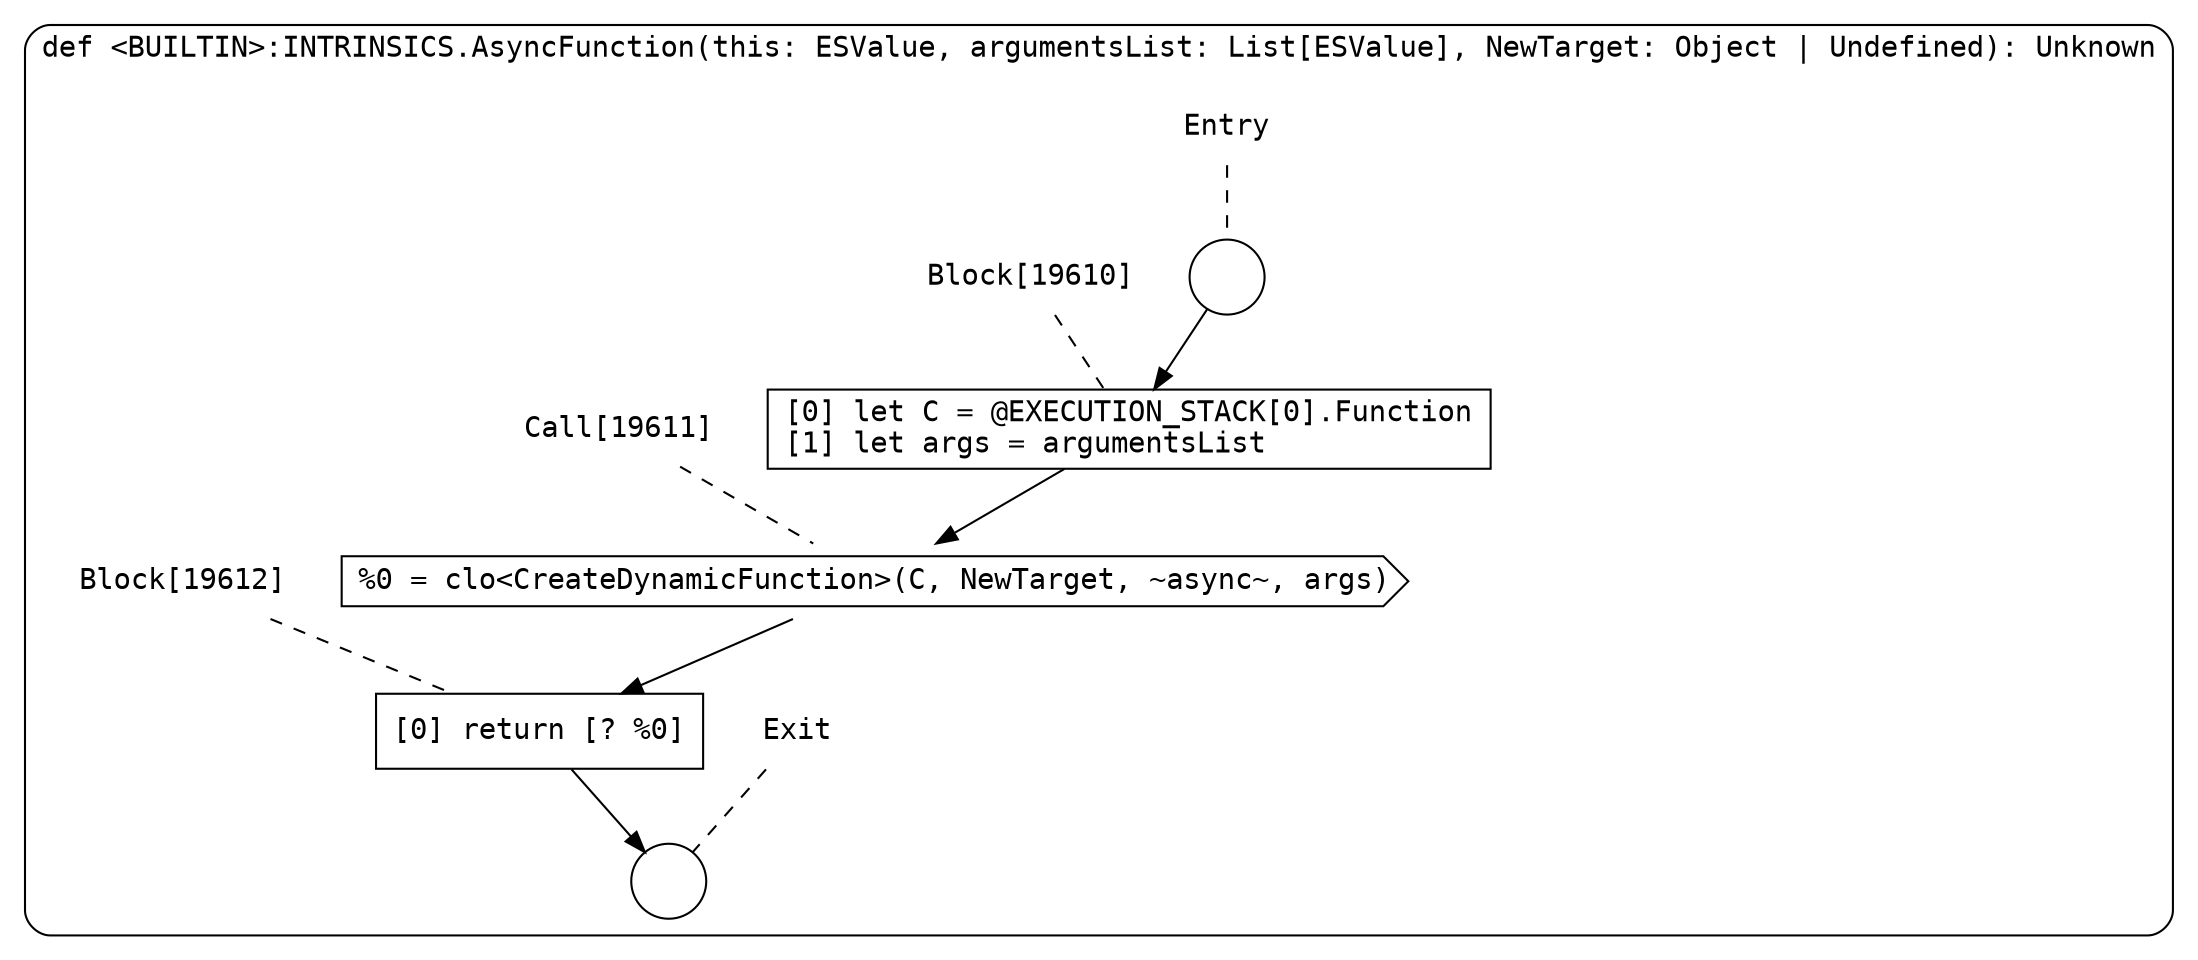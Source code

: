 digraph {
  graph [fontname = "Consolas"]
  node [fontname = "Consolas"]
  edge [fontname = "Consolas"]
  subgraph cluster2641 {
    label = "def <BUILTIN>:INTRINSICS.AsyncFunction(this: ESValue, argumentsList: List[ESValue], NewTarget: Object | Undefined): Unknown"
    style = rounded
    cluster2641_entry_name [shape=none, label=<<font color="black">Entry</font>>]
    cluster2641_entry_name -> cluster2641_entry [arrowhead=none, color="black", style=dashed]
    cluster2641_entry [shape=circle label=" " color="black" fillcolor="white" style=filled]
    cluster2641_entry -> node19610 [color="black"]
    cluster2641_exit_name [shape=none, label=<<font color="black">Exit</font>>]
    cluster2641_exit_name -> cluster2641_exit [arrowhead=none, color="black", style=dashed]
    cluster2641_exit [shape=circle label=" " color="black" fillcolor="white" style=filled]
    node19610_name [shape=none, label=<<font color="black">Block[19610]</font>>]
    node19610_name -> node19610 [arrowhead=none, color="black", style=dashed]
    node19610 [shape=box, label=<<font color="black">[0] let C = @EXECUTION_STACK[0].Function<BR ALIGN="LEFT"/>[1] let args = argumentsList<BR ALIGN="LEFT"/></font>> color="black" fillcolor="white", style=filled]
    node19610 -> node19611 [color="black"]
    node19611_name [shape=none, label=<<font color="black">Call[19611]</font>>]
    node19611_name -> node19611 [arrowhead=none, color="black", style=dashed]
    node19611 [shape=cds, label=<<font color="black">%0 = clo&lt;CreateDynamicFunction&gt;(C, NewTarget, ~async~, args)</font>> color="black" fillcolor="white", style=filled]
    node19611 -> node19612 [color="black"]
    node19612_name [shape=none, label=<<font color="black">Block[19612]</font>>]
    node19612_name -> node19612 [arrowhead=none, color="black", style=dashed]
    node19612 [shape=box, label=<<font color="black">[0] return [? %0]<BR ALIGN="LEFT"/></font>> color="black" fillcolor="white", style=filled]
    node19612 -> cluster2641_exit [color="black"]
  }
}